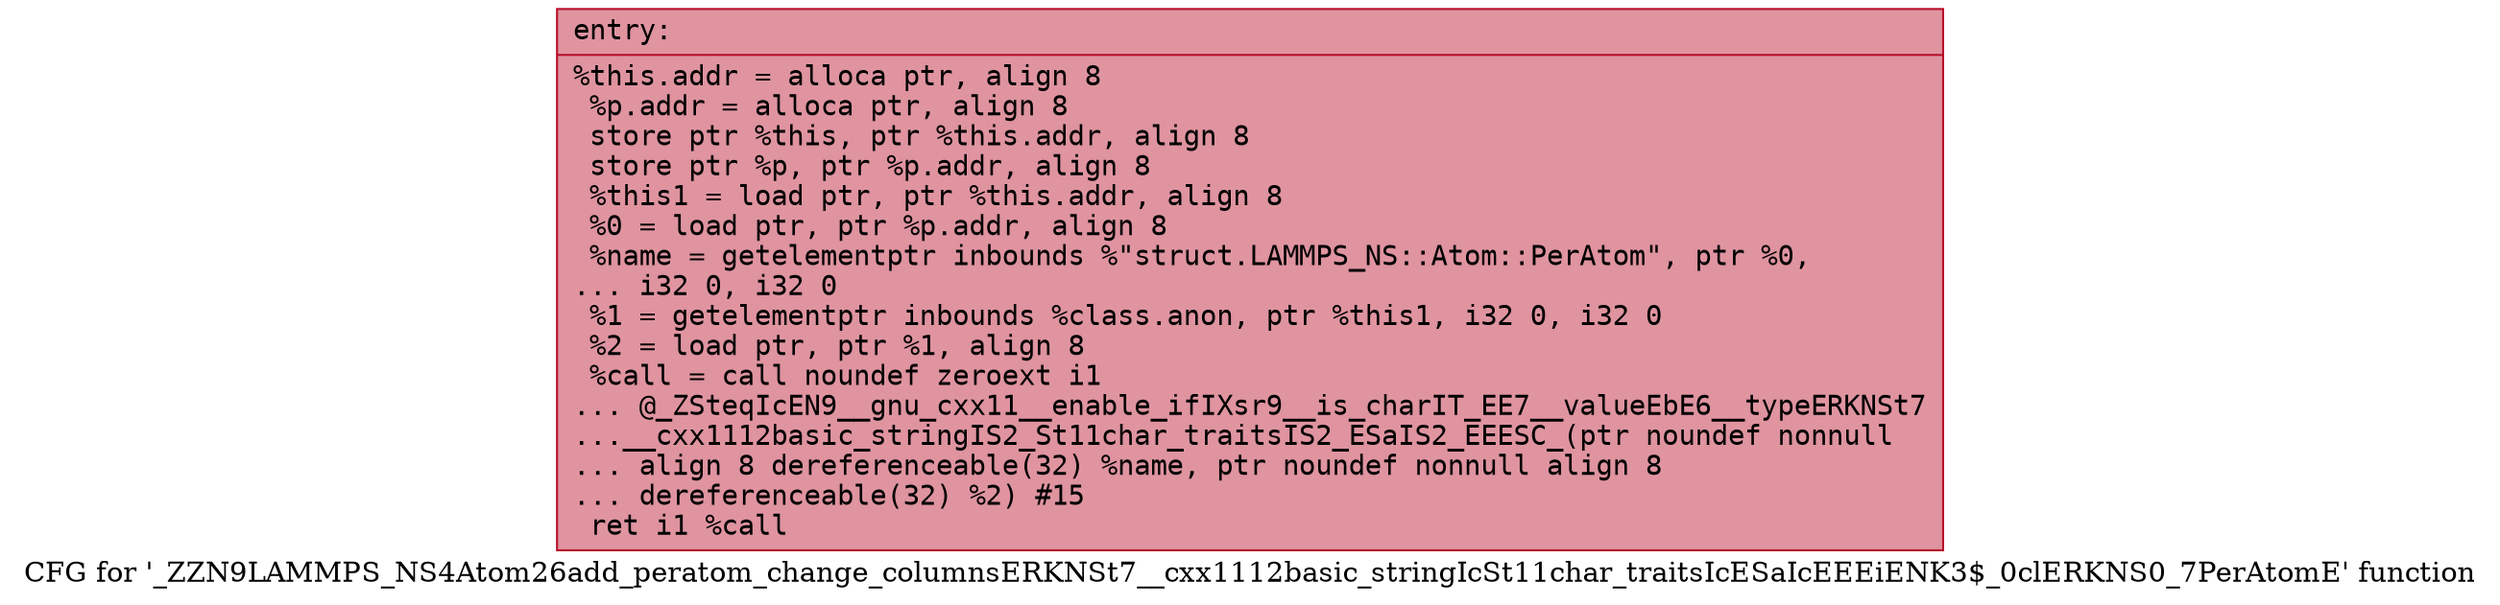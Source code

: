 digraph "CFG for '_ZZN9LAMMPS_NS4Atom26add_peratom_change_columnsERKNSt7__cxx1112basic_stringIcSt11char_traitsIcESaIcEEEiENK3$_0clERKNS0_7PerAtomE' function" {
	label="CFG for '_ZZN9LAMMPS_NS4Atom26add_peratom_change_columnsERKNSt7__cxx1112basic_stringIcSt11char_traitsIcESaIcEEEiENK3$_0clERKNS0_7PerAtomE' function";

	Node0x55aea9244f50 [shape=record,color="#b70d28ff", style=filled, fillcolor="#b70d2870" fontname="Courier",label="{entry:\l|  %this.addr = alloca ptr, align 8\l  %p.addr = alloca ptr, align 8\l  store ptr %this, ptr %this.addr, align 8\l  store ptr %p, ptr %p.addr, align 8\l  %this1 = load ptr, ptr %this.addr, align 8\l  %0 = load ptr, ptr %p.addr, align 8\l  %name = getelementptr inbounds %\"struct.LAMMPS_NS::Atom::PerAtom\", ptr %0,\l... i32 0, i32 0\l  %1 = getelementptr inbounds %class.anon, ptr %this1, i32 0, i32 0\l  %2 = load ptr, ptr %1, align 8\l  %call = call noundef zeroext i1\l... @_ZSteqIcEN9__gnu_cxx11__enable_ifIXsr9__is_charIT_EE7__valueEbE6__typeERKNSt7\l...__cxx1112basic_stringIS2_St11char_traitsIS2_ESaIS2_EEESC_(ptr noundef nonnull\l... align 8 dereferenceable(32) %name, ptr noundef nonnull align 8\l... dereferenceable(32) %2) #15\l  ret i1 %call\l}"];
}
